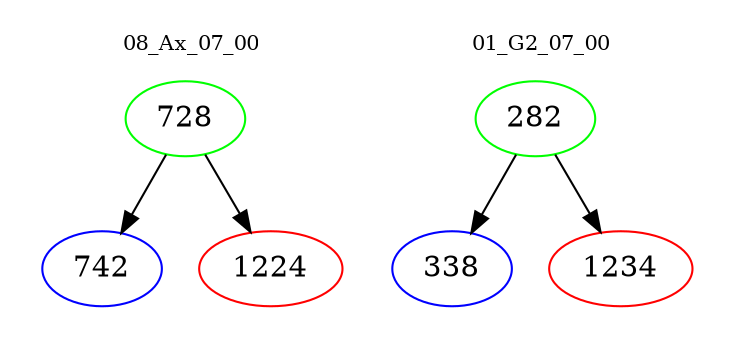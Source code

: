 digraph{
subgraph cluster_0 {
color = white
label = "08_Ax_07_00";
fontsize=10;
T0_728 [label="728", color="green"]
T0_728 -> T0_742 [color="black"]
T0_742 [label="742", color="blue"]
T0_728 -> T0_1224 [color="black"]
T0_1224 [label="1224", color="red"]
}
subgraph cluster_1 {
color = white
label = "01_G2_07_00";
fontsize=10;
T1_282 [label="282", color="green"]
T1_282 -> T1_338 [color="black"]
T1_338 [label="338", color="blue"]
T1_282 -> T1_1234 [color="black"]
T1_1234 [label="1234", color="red"]
}
}
